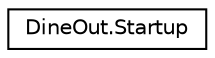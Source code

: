 digraph "Graphical Class Hierarchy"
{
 // LATEX_PDF_SIZE
  edge [fontname="Helvetica",fontsize="10",labelfontname="Helvetica",labelfontsize="10"];
  node [fontname="Helvetica",fontsize="10",shape=record];
  rankdir="LR";
  Node0 [label="DineOut.Startup",height=0.2,width=0.4,color="black", fillcolor="white", style="filled",URL="$class_dine_out_1_1_startup.html",tooltip=" "];
}
